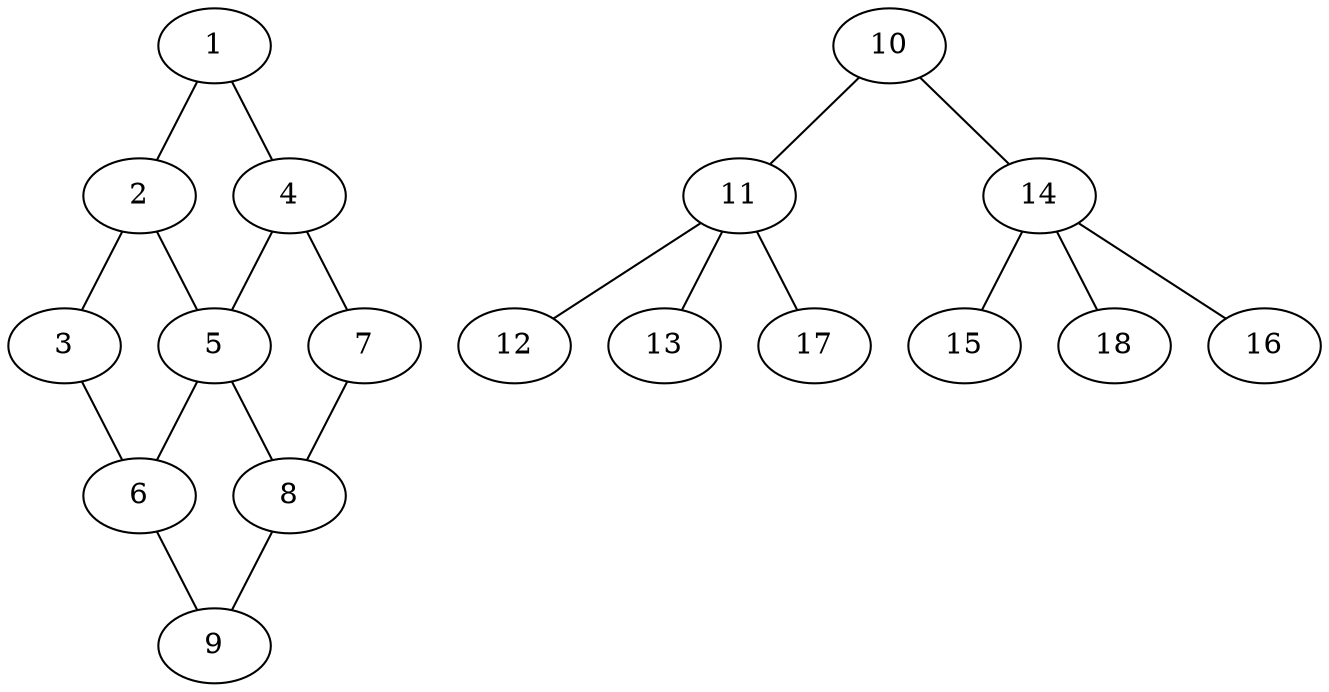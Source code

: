 graph G {
    1--2;
    1--4;
    2--5;
    2--3;
    3--6;
    4--5;
    4--7;
    5--6;
    5--8;
    6--9;
    7--8;
    8--9;
    10--11;
    10--14;
    11--12;
    11--13;
    11--17;
    14--15;
    14--18;
    14--16;
}